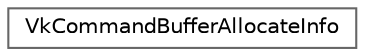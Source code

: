 digraph "类继承关系图"
{
 // LATEX_PDF_SIZE
  bgcolor="transparent";
  edge [fontname=Helvetica,fontsize=10,labelfontname=Helvetica,labelfontsize=10];
  node [fontname=Helvetica,fontsize=10,shape=box,height=0.2,width=0.4];
  rankdir="LR";
  Node0 [id="Node000000",label="VkCommandBufferAllocateInfo",height=0.2,width=0.4,color="grey40", fillcolor="white", style="filled",URL="$struct_vk_command_buffer_allocate_info.html",tooltip=" "];
}
